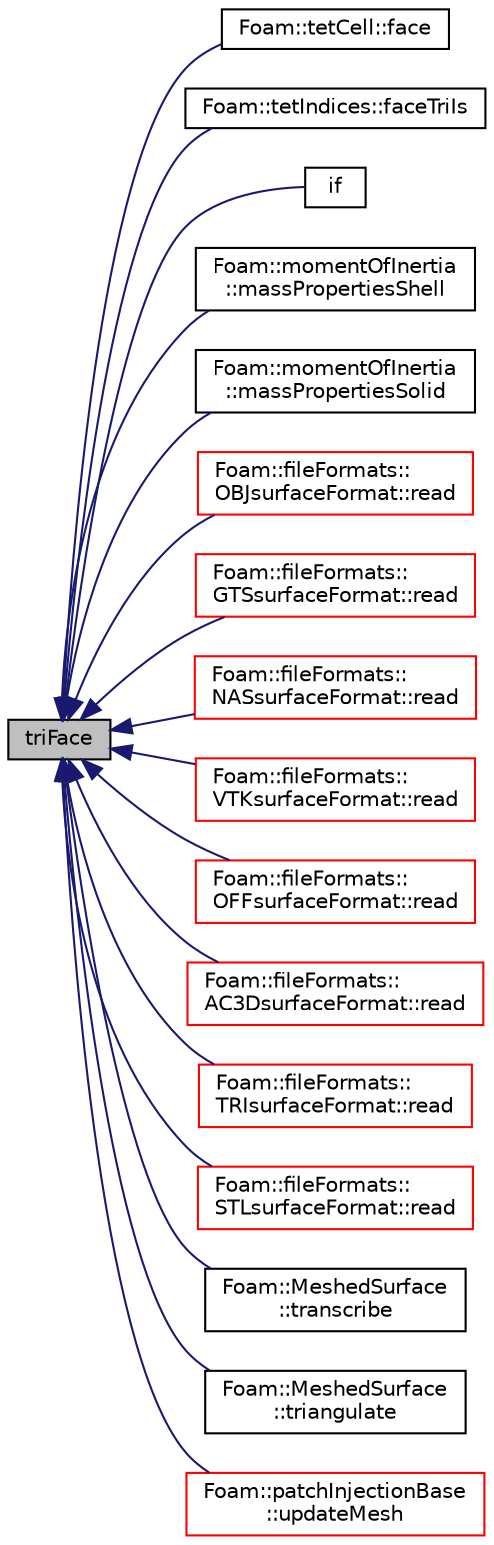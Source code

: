digraph "triFace"
{
  bgcolor="transparent";
  edge [fontname="Helvetica",fontsize="10",labelfontname="Helvetica",labelfontsize="10"];
  node [fontname="Helvetica",fontsize="10",shape=record];
  rankdir="LR";
  Node1 [label="triFace",height=0.2,width=0.4,color="black", fillcolor="grey75", style="filled", fontcolor="black"];
  Node1 -> Node2 [dir="back",color="midnightblue",fontsize="10",style="solid",fontname="Helvetica"];
  Node2 [label="Foam::tetCell::face",height=0.2,width=0.4,color="black",URL="$a02577.html#a4569d8f93b37a85ecbb0872e670ea62b",tooltip="Return i-th face. "];
  Node1 -> Node3 [dir="back",color="midnightblue",fontsize="10",style="solid",fontname="Helvetica"];
  Node3 [label="Foam::tetIndices::faceTriIs",height=0.2,width=0.4,color="black",URL="$a02581.html#a9d83554aafcd05aff675ae08349c40f6",tooltip="Return the point indices corresponding to the tri on the mesh. "];
  Node1 -> Node4 [dir="back",color="midnightblue",fontsize="10",style="solid",fontname="Helvetica"];
  Node4 [label="if",height=0.2,width=0.4,color="black",URL="$a03938.html#a99993570ddf5797961101884cf6dea83"];
  Node1 -> Node5 [dir="back",color="midnightblue",fontsize="10",style="solid",fontname="Helvetica"];
  Node5 [label="Foam::momentOfInertia\l::massPropertiesShell",height=0.2,width=0.4,color="black",URL="$a01528.html#aa372560e677945289802ce2ddac92b29"];
  Node1 -> Node6 [dir="back",color="midnightblue",fontsize="10",style="solid",fontname="Helvetica"];
  Node6 [label="Foam::momentOfInertia\l::massPropertiesSolid",height=0.2,width=0.4,color="black",URL="$a01528.html#a74dcc478f8683c22d8ac1a5decc4e8b4"];
  Node1 -> Node7 [dir="back",color="midnightblue",fontsize="10",style="solid",fontname="Helvetica"];
  Node7 [label="Foam::fileFormats::\lOBJsurfaceFormat::read",height=0.2,width=0.4,color="red",URL="$a01698.html#a464ebd67acbdff0014d4dae69e3ec4be",tooltip="Read from file. "];
  Node1 -> Node8 [dir="back",color="midnightblue",fontsize="10",style="solid",fontname="Helvetica"];
  Node8 [label="Foam::fileFormats::\lGTSsurfaceFormat::read",height=0.2,width=0.4,color="red",URL="$a00960.html#a464ebd67acbdff0014d4dae69e3ec4be",tooltip="Read from file. "];
  Node1 -> Node9 [dir="back",color="midnightblue",fontsize="10",style="solid",fontname="Helvetica"];
  Node9 [label="Foam::fileFormats::\lNASsurfaceFormat::read",height=0.2,width=0.4,color="red",URL="$a01575.html#a464ebd67acbdff0014d4dae69e3ec4be",tooltip="Read from a file. "];
  Node1 -> Node10 [dir="back",color="midnightblue",fontsize="10",style="solid",fontname="Helvetica"];
  Node10 [label="Foam::fileFormats::\lVTKsurfaceFormat::read",height=0.2,width=0.4,color="red",URL="$a02834.html#a464ebd67acbdff0014d4dae69e3ec4be",tooltip="Read from file. "];
  Node1 -> Node11 [dir="back",color="midnightblue",fontsize="10",style="solid",fontname="Helvetica"];
  Node11 [label="Foam::fileFormats::\lOFFsurfaceFormat::read",height=0.2,width=0.4,color="red",URL="$a01706.html#a464ebd67acbdff0014d4dae69e3ec4be",tooltip="Read from file. "];
  Node1 -> Node12 [dir="back",color="midnightblue",fontsize="10",style="solid",fontname="Helvetica"];
  Node12 [label="Foam::fileFormats::\lAC3DsurfaceFormat::read",height=0.2,width=0.4,color="red",URL="$a00014.html#a464ebd67acbdff0014d4dae69e3ec4be",tooltip="Read from file. "];
  Node1 -> Node13 [dir="back",color="midnightblue",fontsize="10",style="solid",fontname="Helvetica"];
  Node13 [label="Foam::fileFormats::\lTRIsurfaceFormat::read",height=0.2,width=0.4,color="red",URL="$a02694.html#a464ebd67acbdff0014d4dae69e3ec4be",tooltip="Read from file. "];
  Node1 -> Node14 [dir="back",color="midnightblue",fontsize="10",style="solid",fontname="Helvetica"];
  Node14 [label="Foam::fileFormats::\lSTLsurfaceFormat::read",height=0.2,width=0.4,color="red",URL="$a02458.html#a464ebd67acbdff0014d4dae69e3ec4be",tooltip="Read from file. "];
  Node1 -> Node15 [dir="back",color="midnightblue",fontsize="10",style="solid",fontname="Helvetica"];
  Node15 [label="Foam::MeshedSurface\l::transcribe",height=0.2,width=0.4,color="black",URL="$a01467.html#a89f858f78ba8ae4e1d6388369558eb85"];
  Node1 -> Node16 [dir="back",color="midnightblue",fontsize="10",style="solid",fontname="Helvetica"];
  Node16 [label="Foam::MeshedSurface\l::triangulate",height=0.2,width=0.4,color="black",URL="$a01467.html#ab8d32c1bc9e030a0f792cce93813f0cc",tooltip="Triangulate in-place, returning the number of triangles added. "];
  Node1 -> Node17 [dir="back",color="midnightblue",fontsize="10",style="solid",fontname="Helvetica"];
  Node17 [label="Foam::patchInjectionBase\l::updateMesh",height=0.2,width=0.4,color="red",URL="$a01809.html#a6d43ae10cf9dba5b6063e706ab5534e3",tooltip="Update patch geometry and derived info for injection locations. "];
}
